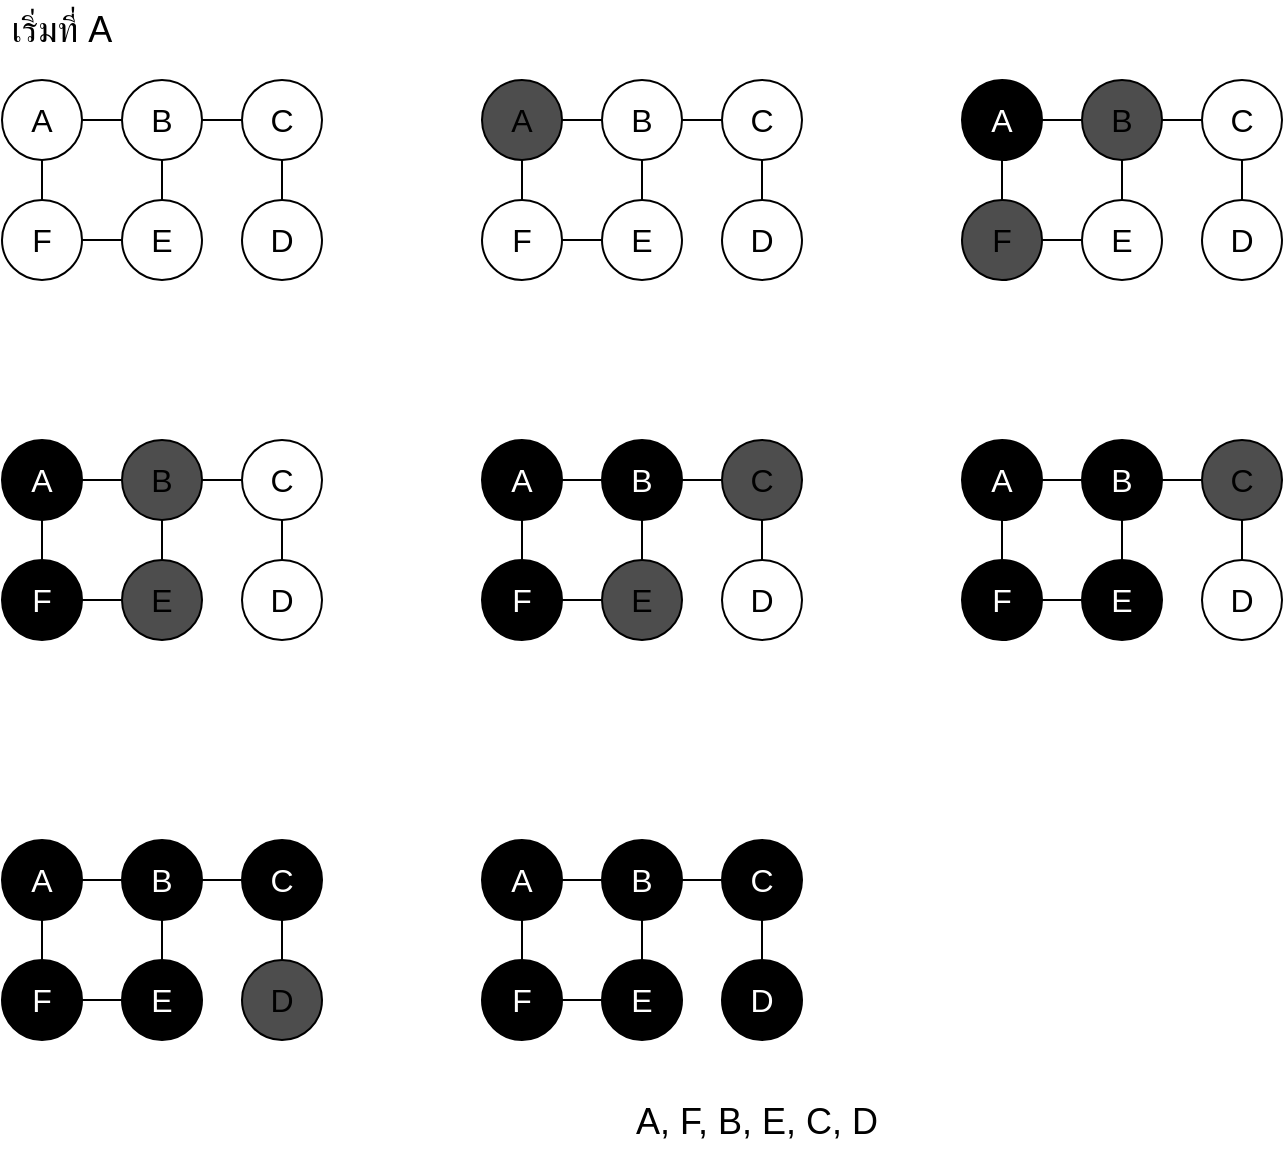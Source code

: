 <mxfile>
    <diagram id="ZLa0qKlWIIKGtb5DH9_w" name="Page-1">
        <mxGraphModel dx="1095" dy="686" grid="0" gridSize="10" guides="1" tooltips="1" connect="1" arrows="1" fold="1" page="1" pageScale="1" pageWidth="850" pageHeight="1100" background="#ffffff" math="0" shadow="0">
            <root>
                <mxCell id="0"/>
                <mxCell id="1" parent="0"/>
                <mxCell id="18" style="edgeStyle=none;html=1;exitX=1;exitY=0.5;exitDx=0;exitDy=0;entryX=0;entryY=0.5;entryDx=0;entryDy=0;strokeColor=#000000;fontSize=18;fontColor=#000000;endArrow=none;endFill=0;" edge="1" parent="1" source="2" target="4">
                    <mxGeometry relative="1" as="geometry"/>
                </mxCell>
                <mxCell id="2" value="&lt;font color=&quot;#000000&quot; size=&quot;3&quot;&gt;B&lt;/font&gt;" style="ellipse;whiteSpace=wrap;html=1;aspect=fixed;fillColor=#FFFFFF;strokeColor=#000000;" vertex="1" parent="1">
                    <mxGeometry x="380" y="60" width="40" height="40" as="geometry"/>
                </mxCell>
                <mxCell id="20" style="edgeStyle=none;html=1;exitX=1;exitY=0.5;exitDx=0;exitDy=0;entryX=0;entryY=0.5;entryDx=0;entryDy=0;strokeColor=#000000;fontSize=18;fontColor=#000000;endArrow=none;endFill=0;" edge="1" parent="1" source="3" target="2">
                    <mxGeometry relative="1" as="geometry"/>
                </mxCell>
                <mxCell id="21" style="edgeStyle=none;html=1;exitX=0.5;exitY=1;exitDx=0;exitDy=0;entryX=0.5;entryY=0;entryDx=0;entryDy=0;strokeColor=#000000;fontSize=18;fontColor=#000000;endArrow=none;endFill=0;" edge="1" parent="1" source="3" target="5">
                    <mxGeometry relative="1" as="geometry"/>
                </mxCell>
                <mxCell id="3" value="&lt;font color=&quot;#000000&quot; size=&quot;3&quot;&gt;A&lt;/font&gt;" style="ellipse;whiteSpace=wrap;html=1;aspect=fixed;fillColor=#4D4D4D;strokeColor=#000000;" vertex="1" parent="1">
                    <mxGeometry x="320" y="60" width="40" height="40" as="geometry"/>
                </mxCell>
                <mxCell id="15" style="edgeStyle=none;html=1;exitX=0.5;exitY=1;exitDx=0;exitDy=0;entryX=0.5;entryY=0;entryDx=0;entryDy=0;strokeColor=#000000;fontSize=18;fontColor=#000000;endArrow=none;endFill=0;" edge="1" parent="1" source="4" target="7">
                    <mxGeometry relative="1" as="geometry"/>
                </mxCell>
                <mxCell id="4" value="&lt;font size=&quot;3&quot; color=&quot;#000000&quot;&gt;C&lt;/font&gt;" style="ellipse;whiteSpace=wrap;html=1;aspect=fixed;fillColor=#FFFFFF;strokeColor=#000000;" vertex="1" parent="1">
                    <mxGeometry x="440" y="60" width="40" height="40" as="geometry"/>
                </mxCell>
                <mxCell id="22" style="edgeStyle=none;html=1;exitX=1;exitY=0.5;exitDx=0;exitDy=0;entryX=0;entryY=0.5;entryDx=0;entryDy=0;strokeColor=#000000;fontSize=18;fontColor=#000000;endArrow=none;endFill=0;" edge="1" parent="1" source="5" target="6">
                    <mxGeometry relative="1" as="geometry"/>
                </mxCell>
                <mxCell id="5" value="&lt;font color=&quot;#000000&quot; size=&quot;3&quot;&gt;F&lt;/font&gt;" style="ellipse;whiteSpace=wrap;html=1;aspect=fixed;fillColor=#FFFFFF;strokeColor=#000000;" vertex="1" parent="1">
                    <mxGeometry x="320" y="120" width="40" height="40" as="geometry"/>
                </mxCell>
                <mxCell id="23" style="edgeStyle=none;html=1;exitX=0.5;exitY=0;exitDx=0;exitDy=0;entryX=0.5;entryY=1;entryDx=0;entryDy=0;strokeColor=#000000;fontSize=18;fontColor=#000000;endArrow=none;endFill=0;" edge="1" parent="1" source="6" target="2">
                    <mxGeometry relative="1" as="geometry"/>
                </mxCell>
                <mxCell id="6" value="&lt;font color=&quot;#000000&quot; size=&quot;3&quot;&gt;E&lt;/font&gt;" style="ellipse;whiteSpace=wrap;html=1;aspect=fixed;fillColor=#FFFFFF;strokeColor=#000000;" vertex="1" parent="1">
                    <mxGeometry x="380" y="120" width="40" height="40" as="geometry"/>
                </mxCell>
                <mxCell id="7" value="&lt;font color=&quot;#000000&quot; size=&quot;3&quot;&gt;D&lt;/font&gt;" style="ellipse;whiteSpace=wrap;html=1;aspect=fixed;fillColor=#FFFFFF;strokeColor=#000000;" vertex="1" parent="1">
                    <mxGeometry x="440" y="120" width="40" height="40" as="geometry"/>
                </mxCell>
                <mxCell id="26" style="edgeStyle=none;html=1;exitX=1;exitY=0.5;exitDx=0;exitDy=0;entryX=0;entryY=0.5;entryDx=0;entryDy=0;strokeColor=#000000;fontSize=18;fontColor=#000000;endArrow=none;endFill=0;" edge="1" parent="1" source="27" target="32">
                    <mxGeometry relative="1" as="geometry"/>
                </mxCell>
                <mxCell id="27" value="&lt;font color=&quot;#000000&quot; size=&quot;3&quot;&gt;B&lt;/font&gt;" style="ellipse;whiteSpace=wrap;html=1;aspect=fixed;fillColor=#4D4D4D;strokeColor=#000000;" vertex="1" parent="1">
                    <mxGeometry x="620" y="60" width="40" height="40" as="geometry"/>
                </mxCell>
                <mxCell id="28" style="edgeStyle=none;html=1;exitX=1;exitY=0.5;exitDx=0;exitDy=0;entryX=0;entryY=0.5;entryDx=0;entryDy=0;strokeColor=#000000;fontSize=18;fontColor=#000000;endArrow=none;endFill=0;" edge="1" parent="1" source="30" target="27">
                    <mxGeometry relative="1" as="geometry"/>
                </mxCell>
                <mxCell id="29" style="edgeStyle=none;html=1;exitX=0.5;exitY=1;exitDx=0;exitDy=0;entryX=0.5;entryY=0;entryDx=0;entryDy=0;strokeColor=#000000;fontSize=18;fontColor=#000000;endArrow=none;endFill=0;" edge="1" parent="1" source="30" target="34">
                    <mxGeometry relative="1" as="geometry"/>
                </mxCell>
                <mxCell id="30" value="&lt;font color=&quot;#ffffff&quot; size=&quot;3&quot;&gt;A&lt;/font&gt;" style="ellipse;whiteSpace=wrap;html=1;aspect=fixed;fillColor=#000000;strokeColor=#000000;" vertex="1" parent="1">
                    <mxGeometry x="560" y="60" width="40" height="40" as="geometry"/>
                </mxCell>
                <mxCell id="31" style="edgeStyle=none;html=1;exitX=0.5;exitY=1;exitDx=0;exitDy=0;entryX=0.5;entryY=0;entryDx=0;entryDy=0;strokeColor=#000000;fontSize=18;fontColor=#000000;endArrow=none;endFill=0;" edge="1" parent="1" source="32" target="37">
                    <mxGeometry relative="1" as="geometry"/>
                </mxCell>
                <mxCell id="32" value="&lt;font size=&quot;3&quot; color=&quot;#000000&quot;&gt;C&lt;/font&gt;" style="ellipse;whiteSpace=wrap;html=1;aspect=fixed;fillColor=#FFFFFF;strokeColor=#000000;" vertex="1" parent="1">
                    <mxGeometry x="680" y="60" width="40" height="40" as="geometry"/>
                </mxCell>
                <mxCell id="33" style="edgeStyle=none;html=1;exitX=1;exitY=0.5;exitDx=0;exitDy=0;entryX=0;entryY=0.5;entryDx=0;entryDy=0;strokeColor=#000000;fontSize=18;fontColor=#000000;endArrow=none;endFill=0;" edge="1" parent="1" source="34" target="36">
                    <mxGeometry relative="1" as="geometry"/>
                </mxCell>
                <mxCell id="34" value="&lt;font color=&quot;#000000&quot; size=&quot;3&quot;&gt;F&lt;/font&gt;" style="ellipse;whiteSpace=wrap;html=1;aspect=fixed;fillColor=#4D4D4D;strokeColor=#000000;" vertex="1" parent="1">
                    <mxGeometry x="560" y="120" width="40" height="40" as="geometry"/>
                </mxCell>
                <mxCell id="35" style="edgeStyle=none;html=1;exitX=0.5;exitY=0;exitDx=0;exitDy=0;entryX=0.5;entryY=1;entryDx=0;entryDy=0;strokeColor=#000000;fontSize=18;fontColor=#000000;endArrow=none;endFill=0;" edge="1" parent="1" source="36" target="27">
                    <mxGeometry relative="1" as="geometry"/>
                </mxCell>
                <mxCell id="36" value="&lt;font color=&quot;#000000&quot; size=&quot;3&quot;&gt;E&lt;/font&gt;" style="ellipse;whiteSpace=wrap;html=1;aspect=fixed;fillColor=#FFFFFF;strokeColor=#000000;" vertex="1" parent="1">
                    <mxGeometry x="620" y="120" width="40" height="40" as="geometry"/>
                </mxCell>
                <mxCell id="37" value="&lt;font color=&quot;#000000&quot; size=&quot;3&quot;&gt;D&lt;/font&gt;" style="ellipse;whiteSpace=wrap;html=1;aspect=fixed;fillColor=#FFFFFF;strokeColor=#000000;" vertex="1" parent="1">
                    <mxGeometry x="680" y="120" width="40" height="40" as="geometry"/>
                </mxCell>
                <mxCell id="40" style="edgeStyle=none;html=1;exitX=1;exitY=0.5;exitDx=0;exitDy=0;entryX=0;entryY=0.5;entryDx=0;entryDy=0;strokeColor=#000000;fontSize=18;fontColor=#000000;endArrow=none;endFill=0;" edge="1" parent="1" source="41" target="46">
                    <mxGeometry relative="1" as="geometry"/>
                </mxCell>
                <mxCell id="41" value="&lt;font color=&quot;#000000&quot; size=&quot;3&quot;&gt;B&lt;/font&gt;" style="ellipse;whiteSpace=wrap;html=1;aspect=fixed;fillColor=#4D4D4D;strokeColor=#000000;" vertex="1" parent="1">
                    <mxGeometry x="140" y="240" width="40" height="40" as="geometry"/>
                </mxCell>
                <mxCell id="42" style="edgeStyle=none;html=1;exitX=1;exitY=0.5;exitDx=0;exitDy=0;entryX=0;entryY=0.5;entryDx=0;entryDy=0;strokeColor=#000000;fontSize=18;fontColor=#000000;endArrow=none;endFill=0;" edge="1" parent="1" source="44" target="41">
                    <mxGeometry relative="1" as="geometry"/>
                </mxCell>
                <mxCell id="43" style="edgeStyle=none;html=1;exitX=0.5;exitY=1;exitDx=0;exitDy=0;entryX=0.5;entryY=0;entryDx=0;entryDy=0;strokeColor=#000000;fontSize=18;fontColor=#000000;endArrow=none;endFill=0;" edge="1" parent="1" source="44" target="48">
                    <mxGeometry relative="1" as="geometry"/>
                </mxCell>
                <mxCell id="44" value="&lt;font size=&quot;3&quot;&gt;A&lt;/font&gt;" style="ellipse;whiteSpace=wrap;html=1;aspect=fixed;fillColor=#000000;strokeColor=#000000;fontColor=#FFFFFF;" vertex="1" parent="1">
                    <mxGeometry x="80" y="240" width="40" height="40" as="geometry"/>
                </mxCell>
                <mxCell id="45" style="edgeStyle=none;html=1;exitX=0.5;exitY=1;exitDx=0;exitDy=0;entryX=0.5;entryY=0;entryDx=0;entryDy=0;strokeColor=#000000;fontSize=18;fontColor=#000000;endArrow=none;endFill=0;" edge="1" parent="1" source="46" target="51">
                    <mxGeometry relative="1" as="geometry"/>
                </mxCell>
                <mxCell id="46" value="&lt;font size=&quot;3&quot; color=&quot;#000000&quot;&gt;C&lt;/font&gt;" style="ellipse;whiteSpace=wrap;html=1;aspect=fixed;fillColor=#FFFFFF;strokeColor=#000000;" vertex="1" parent="1">
                    <mxGeometry x="200" y="240" width="40" height="40" as="geometry"/>
                </mxCell>
                <mxCell id="47" style="edgeStyle=none;html=1;exitX=1;exitY=0.5;exitDx=0;exitDy=0;entryX=0;entryY=0.5;entryDx=0;entryDy=0;strokeColor=#000000;fontSize=18;fontColor=#000000;endArrow=none;endFill=0;" edge="1" parent="1" source="48" target="50">
                    <mxGeometry relative="1" as="geometry"/>
                </mxCell>
                <mxCell id="48" value="&lt;font size=&quot;3&quot;&gt;F&lt;/font&gt;" style="ellipse;whiteSpace=wrap;html=1;aspect=fixed;fillColor=#000000;strokeColor=#000000;fontColor=#FFFFFF;" vertex="1" parent="1">
                    <mxGeometry x="80" y="300" width="40" height="40" as="geometry"/>
                </mxCell>
                <mxCell id="49" style="edgeStyle=none;html=1;exitX=0.5;exitY=0;exitDx=0;exitDy=0;entryX=0.5;entryY=1;entryDx=0;entryDy=0;strokeColor=#000000;fontSize=18;fontColor=#000000;endArrow=none;endFill=0;" edge="1" parent="1" source="50" target="41">
                    <mxGeometry relative="1" as="geometry"/>
                </mxCell>
                <mxCell id="50" value="&lt;font color=&quot;#000000&quot; size=&quot;3&quot;&gt;E&lt;/font&gt;" style="ellipse;whiteSpace=wrap;html=1;aspect=fixed;fillColor=#4D4D4D;strokeColor=#000000;" vertex="1" parent="1">
                    <mxGeometry x="140" y="300" width="40" height="40" as="geometry"/>
                </mxCell>
                <mxCell id="51" value="&lt;font color=&quot;#000000&quot; size=&quot;3&quot;&gt;D&lt;/font&gt;" style="ellipse;whiteSpace=wrap;html=1;aspect=fixed;fillColor=#FFFFFF;strokeColor=#000000;" vertex="1" parent="1">
                    <mxGeometry x="200" y="300" width="40" height="40" as="geometry"/>
                </mxCell>
                <mxCell id="54" style="edgeStyle=none;html=1;exitX=1;exitY=0.5;exitDx=0;exitDy=0;entryX=0;entryY=0.5;entryDx=0;entryDy=0;strokeColor=#000000;fontSize=18;fontColor=#000000;endArrow=none;endFill=0;" edge="1" parent="1" source="55" target="60">
                    <mxGeometry relative="1" as="geometry"/>
                </mxCell>
                <mxCell id="55" value="&lt;font color=&quot;#000000&quot; size=&quot;3&quot;&gt;B&lt;/font&gt;" style="ellipse;whiteSpace=wrap;html=1;aspect=fixed;fillColor=#FFFFFF;strokeColor=#000000;" vertex="1" parent="1">
                    <mxGeometry x="140" y="60" width="40" height="40" as="geometry"/>
                </mxCell>
                <mxCell id="56" style="edgeStyle=none;html=1;exitX=1;exitY=0.5;exitDx=0;exitDy=0;entryX=0;entryY=0.5;entryDx=0;entryDy=0;strokeColor=#000000;fontSize=18;fontColor=#000000;endArrow=none;endFill=0;" edge="1" parent="1" source="58" target="55">
                    <mxGeometry relative="1" as="geometry"/>
                </mxCell>
                <mxCell id="57" style="edgeStyle=none;html=1;exitX=0.5;exitY=1;exitDx=0;exitDy=0;entryX=0.5;entryY=0;entryDx=0;entryDy=0;strokeColor=#000000;fontSize=18;fontColor=#000000;endArrow=none;endFill=0;" edge="1" parent="1" source="58" target="62">
                    <mxGeometry relative="1" as="geometry"/>
                </mxCell>
                <mxCell id="58" value="&lt;font color=&quot;#000000&quot; size=&quot;3&quot;&gt;A&lt;/font&gt;" style="ellipse;whiteSpace=wrap;html=1;aspect=fixed;fillColor=#FFFFFF;strokeColor=#000000;" vertex="1" parent="1">
                    <mxGeometry x="80" y="60" width="40" height="40" as="geometry"/>
                </mxCell>
                <mxCell id="59" style="edgeStyle=none;html=1;exitX=0.5;exitY=1;exitDx=0;exitDy=0;entryX=0.5;entryY=0;entryDx=0;entryDy=0;strokeColor=#000000;fontSize=18;fontColor=#000000;endArrow=none;endFill=0;" edge="1" parent="1" source="60" target="65">
                    <mxGeometry relative="1" as="geometry"/>
                </mxCell>
                <mxCell id="60" value="&lt;font size=&quot;3&quot; color=&quot;#000000&quot;&gt;C&lt;/font&gt;" style="ellipse;whiteSpace=wrap;html=1;aspect=fixed;fillColor=#FFFFFF;strokeColor=#000000;" vertex="1" parent="1">
                    <mxGeometry x="200" y="60" width="40" height="40" as="geometry"/>
                </mxCell>
                <mxCell id="61" style="edgeStyle=none;html=1;exitX=1;exitY=0.5;exitDx=0;exitDy=0;entryX=0;entryY=0.5;entryDx=0;entryDy=0;strokeColor=#000000;fontSize=18;fontColor=#000000;endArrow=none;endFill=0;" edge="1" parent="1" source="62" target="64">
                    <mxGeometry relative="1" as="geometry"/>
                </mxCell>
                <mxCell id="62" value="&lt;font color=&quot;#000000&quot; size=&quot;3&quot;&gt;F&lt;/font&gt;" style="ellipse;whiteSpace=wrap;html=1;aspect=fixed;fillColor=#FFFFFF;strokeColor=#000000;" vertex="1" parent="1">
                    <mxGeometry x="80" y="120" width="40" height="40" as="geometry"/>
                </mxCell>
                <mxCell id="63" style="edgeStyle=none;html=1;exitX=0.5;exitY=0;exitDx=0;exitDy=0;entryX=0.5;entryY=1;entryDx=0;entryDy=0;strokeColor=#000000;fontSize=18;fontColor=#000000;endArrow=none;endFill=0;" edge="1" parent="1" source="64" target="55">
                    <mxGeometry relative="1" as="geometry"/>
                </mxCell>
                <mxCell id="64" value="&lt;font color=&quot;#000000&quot; size=&quot;3&quot;&gt;E&lt;/font&gt;" style="ellipse;whiteSpace=wrap;html=1;aspect=fixed;fillColor=#FFFFFF;strokeColor=#000000;" vertex="1" parent="1">
                    <mxGeometry x="140" y="120" width="40" height="40" as="geometry"/>
                </mxCell>
                <mxCell id="65" value="&lt;font color=&quot;#000000&quot; size=&quot;3&quot;&gt;D&lt;/font&gt;" style="ellipse;whiteSpace=wrap;html=1;aspect=fixed;fillColor=#FFFFFF;strokeColor=#000000;" vertex="1" parent="1">
                    <mxGeometry x="200" y="120" width="40" height="40" as="geometry"/>
                </mxCell>
                <mxCell id="80" value="&lt;font color=&quot;#000000&quot;&gt;เริ่มที่ A&lt;/font&gt;" style="text;strokeColor=none;align=center;fillColor=none;html=1;verticalAlign=middle;whiteSpace=wrap;rounded=0;fontSize=18;fontColor=#FFFFFF;" vertex="1" parent="1">
                    <mxGeometry x="80" y="20" width="60" height="30" as="geometry"/>
                </mxCell>
                <mxCell id="83" style="edgeStyle=none;html=1;exitX=1;exitY=0.5;exitDx=0;exitDy=0;entryX=0;entryY=0.5;entryDx=0;entryDy=0;strokeColor=#000000;fontSize=18;fontColor=#000000;endArrow=none;endFill=0;" edge="1" parent="1" source="84" target="89">
                    <mxGeometry relative="1" as="geometry"/>
                </mxCell>
                <mxCell id="84" value="&lt;font size=&quot;3&quot;&gt;B&lt;/font&gt;" style="ellipse;whiteSpace=wrap;html=1;aspect=fixed;fillColor=#000000;strokeColor=#000000;fontColor=#FFFFFF;" vertex="1" parent="1">
                    <mxGeometry x="380" y="240" width="40" height="40" as="geometry"/>
                </mxCell>
                <mxCell id="85" style="edgeStyle=none;html=1;exitX=1;exitY=0.5;exitDx=0;exitDy=0;entryX=0;entryY=0.5;entryDx=0;entryDy=0;strokeColor=#000000;fontSize=18;fontColor=#000000;endArrow=none;endFill=0;" edge="1" parent="1" source="87" target="84">
                    <mxGeometry relative="1" as="geometry"/>
                </mxCell>
                <mxCell id="86" style="edgeStyle=none;html=1;exitX=0.5;exitY=1;exitDx=0;exitDy=0;entryX=0.5;entryY=0;entryDx=0;entryDy=0;strokeColor=#000000;fontSize=18;fontColor=#000000;endArrow=none;endFill=0;" edge="1" parent="1" source="87" target="91">
                    <mxGeometry relative="1" as="geometry"/>
                </mxCell>
                <mxCell id="87" value="&lt;font size=&quot;3&quot;&gt;A&lt;/font&gt;" style="ellipse;whiteSpace=wrap;html=1;aspect=fixed;fillColor=#000000;strokeColor=#000000;fontColor=#FFFFFF;" vertex="1" parent="1">
                    <mxGeometry x="320" y="240" width="40" height="40" as="geometry"/>
                </mxCell>
                <mxCell id="88" style="edgeStyle=none;html=1;exitX=0.5;exitY=1;exitDx=0;exitDy=0;entryX=0.5;entryY=0;entryDx=0;entryDy=0;strokeColor=#000000;fontSize=18;fontColor=#000000;endArrow=none;endFill=0;" edge="1" parent="1" source="89" target="94">
                    <mxGeometry relative="1" as="geometry"/>
                </mxCell>
                <mxCell id="89" value="&lt;font size=&quot;3&quot; color=&quot;#000000&quot;&gt;C&lt;/font&gt;" style="ellipse;whiteSpace=wrap;html=1;aspect=fixed;fillColor=#4D4D4D;strokeColor=#000000;" vertex="1" parent="1">
                    <mxGeometry x="440" y="240" width="40" height="40" as="geometry"/>
                </mxCell>
                <mxCell id="90" style="edgeStyle=none;html=1;exitX=1;exitY=0.5;exitDx=0;exitDy=0;entryX=0;entryY=0.5;entryDx=0;entryDy=0;strokeColor=#000000;fontSize=18;fontColor=#000000;endArrow=none;endFill=0;" edge="1" parent="1" source="91" target="93">
                    <mxGeometry relative="1" as="geometry"/>
                </mxCell>
                <mxCell id="91" value="&lt;font size=&quot;3&quot;&gt;F&lt;/font&gt;" style="ellipse;whiteSpace=wrap;html=1;aspect=fixed;fillColor=#000000;strokeColor=#000000;fontColor=#FFFFFF;" vertex="1" parent="1">
                    <mxGeometry x="320" y="300" width="40" height="40" as="geometry"/>
                </mxCell>
                <mxCell id="92" style="edgeStyle=none;html=1;exitX=0.5;exitY=0;exitDx=0;exitDy=0;entryX=0.5;entryY=1;entryDx=0;entryDy=0;strokeColor=#000000;fontSize=18;fontColor=#000000;endArrow=none;endFill=0;" edge="1" parent="1" source="93" target="84">
                    <mxGeometry relative="1" as="geometry"/>
                </mxCell>
                <mxCell id="93" value="&lt;font color=&quot;#000000&quot; size=&quot;3&quot;&gt;E&lt;/font&gt;" style="ellipse;whiteSpace=wrap;html=1;aspect=fixed;fillColor=#4D4D4D;strokeColor=#000000;" vertex="1" parent="1">
                    <mxGeometry x="380" y="300" width="40" height="40" as="geometry"/>
                </mxCell>
                <mxCell id="94" value="&lt;font color=&quot;#000000&quot; size=&quot;3&quot;&gt;D&lt;/font&gt;" style="ellipse;whiteSpace=wrap;html=1;aspect=fixed;fillColor=#FFFFFF;strokeColor=#000000;" vertex="1" parent="1">
                    <mxGeometry x="440" y="300" width="40" height="40" as="geometry"/>
                </mxCell>
                <mxCell id="97" style="edgeStyle=none;html=1;exitX=1;exitY=0.5;exitDx=0;exitDy=0;entryX=0;entryY=0.5;entryDx=0;entryDy=0;strokeColor=#000000;fontSize=18;fontColor=#000000;endArrow=none;endFill=0;" edge="1" parent="1" source="98" target="103">
                    <mxGeometry relative="1" as="geometry"/>
                </mxCell>
                <mxCell id="98" value="&lt;font size=&quot;3&quot;&gt;B&lt;/font&gt;" style="ellipse;whiteSpace=wrap;html=1;aspect=fixed;fillColor=#000000;strokeColor=#000000;fontColor=#FFFFFF;" vertex="1" parent="1">
                    <mxGeometry x="620" y="240" width="40" height="40" as="geometry"/>
                </mxCell>
                <mxCell id="99" style="edgeStyle=none;html=1;exitX=1;exitY=0.5;exitDx=0;exitDy=0;entryX=0;entryY=0.5;entryDx=0;entryDy=0;strokeColor=#000000;fontSize=18;fontColor=#000000;endArrow=none;endFill=0;" edge="1" parent="1" source="101" target="98">
                    <mxGeometry relative="1" as="geometry"/>
                </mxCell>
                <mxCell id="100" style="edgeStyle=none;html=1;exitX=0.5;exitY=1;exitDx=0;exitDy=0;entryX=0.5;entryY=0;entryDx=0;entryDy=0;strokeColor=#000000;fontSize=18;fontColor=#000000;endArrow=none;endFill=0;" edge="1" parent="1" source="101" target="105">
                    <mxGeometry relative="1" as="geometry"/>
                </mxCell>
                <mxCell id="101" value="&lt;font size=&quot;3&quot;&gt;A&lt;/font&gt;" style="ellipse;whiteSpace=wrap;html=1;aspect=fixed;fillColor=#000000;strokeColor=#000000;fontColor=#FFFFFF;" vertex="1" parent="1">
                    <mxGeometry x="560" y="240" width="40" height="40" as="geometry"/>
                </mxCell>
                <mxCell id="102" style="edgeStyle=none;html=1;exitX=0.5;exitY=1;exitDx=0;exitDy=0;entryX=0.5;entryY=0;entryDx=0;entryDy=0;strokeColor=#000000;fontSize=18;fontColor=#000000;endArrow=none;endFill=0;" edge="1" parent="1" source="103" target="108">
                    <mxGeometry relative="1" as="geometry"/>
                </mxCell>
                <mxCell id="103" value="&lt;font size=&quot;3&quot; color=&quot;#000000&quot;&gt;C&lt;/font&gt;" style="ellipse;whiteSpace=wrap;html=1;aspect=fixed;fillColor=#4D4D4D;strokeColor=#000000;" vertex="1" parent="1">
                    <mxGeometry x="680" y="240" width="40" height="40" as="geometry"/>
                </mxCell>
                <mxCell id="104" style="edgeStyle=none;html=1;exitX=1;exitY=0.5;exitDx=0;exitDy=0;entryX=0;entryY=0.5;entryDx=0;entryDy=0;strokeColor=#000000;fontSize=18;fontColor=#000000;endArrow=none;endFill=0;" edge="1" parent="1" source="105" target="107">
                    <mxGeometry relative="1" as="geometry"/>
                </mxCell>
                <mxCell id="105" value="&lt;font size=&quot;3&quot;&gt;F&lt;/font&gt;" style="ellipse;whiteSpace=wrap;html=1;aspect=fixed;fillColor=#000000;strokeColor=#000000;fontColor=#FFFFFF;" vertex="1" parent="1">
                    <mxGeometry x="560" y="300" width="40" height="40" as="geometry"/>
                </mxCell>
                <mxCell id="106" style="edgeStyle=none;html=1;exitX=0.5;exitY=0;exitDx=0;exitDy=0;entryX=0.5;entryY=1;entryDx=0;entryDy=0;strokeColor=#000000;fontSize=18;fontColor=#000000;endArrow=none;endFill=0;" edge="1" parent="1" source="107" target="98">
                    <mxGeometry relative="1" as="geometry"/>
                </mxCell>
                <mxCell id="107" value="&lt;font size=&quot;3&quot;&gt;E&lt;/font&gt;" style="ellipse;whiteSpace=wrap;html=1;aspect=fixed;fillColor=#000000;strokeColor=#000000;fontColor=#FFFFFF;" vertex="1" parent="1">
                    <mxGeometry x="620" y="300" width="40" height="40" as="geometry"/>
                </mxCell>
                <mxCell id="108" value="&lt;font color=&quot;#000000&quot; size=&quot;3&quot;&gt;D&lt;/font&gt;" style="ellipse;whiteSpace=wrap;html=1;aspect=fixed;fillColor=#FFFFFF;strokeColor=#000000;" vertex="1" parent="1">
                    <mxGeometry x="680" y="300" width="40" height="40" as="geometry"/>
                </mxCell>
                <mxCell id="111" style="edgeStyle=none;html=1;exitX=1;exitY=0.5;exitDx=0;exitDy=0;entryX=0;entryY=0.5;entryDx=0;entryDy=0;strokeColor=#000000;fontSize=18;fontColor=#000000;endArrow=none;endFill=0;" edge="1" parent="1" source="112" target="117">
                    <mxGeometry relative="1" as="geometry"/>
                </mxCell>
                <mxCell id="112" value="&lt;font size=&quot;3&quot;&gt;B&lt;/font&gt;" style="ellipse;whiteSpace=wrap;html=1;aspect=fixed;fillColor=#000000;strokeColor=#000000;fontColor=#FFFFFF;" vertex="1" parent="1">
                    <mxGeometry x="140" y="440" width="40" height="40" as="geometry"/>
                </mxCell>
                <mxCell id="113" style="edgeStyle=none;html=1;exitX=1;exitY=0.5;exitDx=0;exitDy=0;entryX=0;entryY=0.5;entryDx=0;entryDy=0;strokeColor=#000000;fontSize=18;fontColor=#000000;endArrow=none;endFill=0;" edge="1" parent="1" source="115" target="112">
                    <mxGeometry relative="1" as="geometry"/>
                </mxCell>
                <mxCell id="114" style="edgeStyle=none;html=1;exitX=0.5;exitY=1;exitDx=0;exitDy=0;entryX=0.5;entryY=0;entryDx=0;entryDy=0;strokeColor=#000000;fontSize=18;fontColor=#000000;endArrow=none;endFill=0;" edge="1" parent="1" source="115" target="119">
                    <mxGeometry relative="1" as="geometry"/>
                </mxCell>
                <mxCell id="115" value="&lt;font size=&quot;3&quot;&gt;A&lt;/font&gt;" style="ellipse;whiteSpace=wrap;html=1;aspect=fixed;fillColor=#000000;strokeColor=#000000;fontColor=#FFFFFF;" vertex="1" parent="1">
                    <mxGeometry x="80" y="440" width="40" height="40" as="geometry"/>
                </mxCell>
                <mxCell id="116" style="edgeStyle=none;html=1;exitX=0.5;exitY=1;exitDx=0;exitDy=0;entryX=0.5;entryY=0;entryDx=0;entryDy=0;strokeColor=#000000;fontSize=18;fontColor=#000000;endArrow=none;endFill=0;" edge="1" parent="1" source="117" target="122">
                    <mxGeometry relative="1" as="geometry"/>
                </mxCell>
                <mxCell id="117" value="&lt;font size=&quot;3&quot;&gt;C&lt;/font&gt;" style="ellipse;whiteSpace=wrap;html=1;aspect=fixed;fillColor=#000000;strokeColor=#000000;fontColor=#FFFFFF;" vertex="1" parent="1">
                    <mxGeometry x="200" y="440" width="40" height="40" as="geometry"/>
                </mxCell>
                <mxCell id="118" style="edgeStyle=none;html=1;exitX=1;exitY=0.5;exitDx=0;exitDy=0;entryX=0;entryY=0.5;entryDx=0;entryDy=0;strokeColor=#000000;fontSize=18;fontColor=#000000;endArrow=none;endFill=0;" edge="1" parent="1" source="119" target="121">
                    <mxGeometry relative="1" as="geometry"/>
                </mxCell>
                <mxCell id="119" value="&lt;font size=&quot;3&quot;&gt;F&lt;/font&gt;" style="ellipse;whiteSpace=wrap;html=1;aspect=fixed;fillColor=#000000;strokeColor=#000000;fontColor=#FFFFFF;" vertex="1" parent="1">
                    <mxGeometry x="80" y="500" width="40" height="40" as="geometry"/>
                </mxCell>
                <mxCell id="120" style="edgeStyle=none;html=1;exitX=0.5;exitY=0;exitDx=0;exitDy=0;entryX=0.5;entryY=1;entryDx=0;entryDy=0;strokeColor=#000000;fontSize=18;fontColor=#000000;endArrow=none;endFill=0;" edge="1" parent="1" source="121" target="112">
                    <mxGeometry relative="1" as="geometry"/>
                </mxCell>
                <mxCell id="121" value="&lt;font size=&quot;3&quot;&gt;E&lt;/font&gt;" style="ellipse;whiteSpace=wrap;html=1;aspect=fixed;fillColor=#000000;strokeColor=#000000;fontColor=#FFFFFF;" vertex="1" parent="1">
                    <mxGeometry x="140" y="500" width="40" height="40" as="geometry"/>
                </mxCell>
                <mxCell id="122" value="&lt;font color=&quot;#000000&quot; size=&quot;3&quot;&gt;D&lt;/font&gt;" style="ellipse;whiteSpace=wrap;html=1;aspect=fixed;fillColor=#4D4D4D;strokeColor=#000000;" vertex="1" parent="1">
                    <mxGeometry x="200" y="500" width="40" height="40" as="geometry"/>
                </mxCell>
                <mxCell id="125" style="edgeStyle=none;html=1;exitX=1;exitY=0.5;exitDx=0;exitDy=0;entryX=0;entryY=0.5;entryDx=0;entryDy=0;strokeColor=#000000;fontSize=18;fontColor=#000000;endArrow=none;endFill=0;" edge="1" parent="1" source="126" target="131">
                    <mxGeometry relative="1" as="geometry"/>
                </mxCell>
                <mxCell id="126" value="&lt;font size=&quot;3&quot;&gt;B&lt;/font&gt;" style="ellipse;whiteSpace=wrap;html=1;aspect=fixed;fillColor=#000000;strokeColor=#000000;fontColor=#FFFFFF;" vertex="1" parent="1">
                    <mxGeometry x="380" y="440" width="40" height="40" as="geometry"/>
                </mxCell>
                <mxCell id="127" style="edgeStyle=none;html=1;exitX=1;exitY=0.5;exitDx=0;exitDy=0;entryX=0;entryY=0.5;entryDx=0;entryDy=0;strokeColor=#000000;fontSize=18;fontColor=#000000;endArrow=none;endFill=0;" edge="1" parent="1" source="129" target="126">
                    <mxGeometry relative="1" as="geometry"/>
                </mxCell>
                <mxCell id="128" style="edgeStyle=none;html=1;exitX=0.5;exitY=1;exitDx=0;exitDy=0;entryX=0.5;entryY=0;entryDx=0;entryDy=0;strokeColor=#000000;fontSize=18;fontColor=#000000;endArrow=none;endFill=0;" edge="1" parent="1" source="129" target="133">
                    <mxGeometry relative="1" as="geometry"/>
                </mxCell>
                <mxCell id="129" value="&lt;font size=&quot;3&quot;&gt;A&lt;/font&gt;" style="ellipse;whiteSpace=wrap;html=1;aspect=fixed;fillColor=#000000;strokeColor=#000000;fontColor=#FFFFFF;" vertex="1" parent="1">
                    <mxGeometry x="320" y="440" width="40" height="40" as="geometry"/>
                </mxCell>
                <mxCell id="130" style="edgeStyle=none;html=1;exitX=0.5;exitY=1;exitDx=0;exitDy=0;entryX=0.5;entryY=0;entryDx=0;entryDy=0;strokeColor=#000000;fontSize=18;fontColor=#000000;endArrow=none;endFill=0;" edge="1" parent="1" source="131" target="136">
                    <mxGeometry relative="1" as="geometry"/>
                </mxCell>
                <mxCell id="131" value="&lt;font size=&quot;3&quot;&gt;C&lt;/font&gt;" style="ellipse;whiteSpace=wrap;html=1;aspect=fixed;fillColor=#000000;strokeColor=#000000;fontColor=#FFFFFF;" vertex="1" parent="1">
                    <mxGeometry x="440" y="440" width="40" height="40" as="geometry"/>
                </mxCell>
                <mxCell id="132" style="edgeStyle=none;html=1;exitX=1;exitY=0.5;exitDx=0;exitDy=0;entryX=0;entryY=0.5;entryDx=0;entryDy=0;strokeColor=#000000;fontSize=18;fontColor=#000000;endArrow=none;endFill=0;" edge="1" parent="1" source="133" target="135">
                    <mxGeometry relative="1" as="geometry"/>
                </mxCell>
                <mxCell id="133" value="&lt;font size=&quot;3&quot;&gt;F&lt;/font&gt;" style="ellipse;whiteSpace=wrap;html=1;aspect=fixed;fillColor=#000000;strokeColor=#000000;fontColor=#FFFFFF;" vertex="1" parent="1">
                    <mxGeometry x="320" y="500" width="40" height="40" as="geometry"/>
                </mxCell>
                <mxCell id="134" style="edgeStyle=none;html=1;exitX=0.5;exitY=0;exitDx=0;exitDy=0;entryX=0.5;entryY=1;entryDx=0;entryDy=0;strokeColor=#000000;fontSize=18;fontColor=#000000;endArrow=none;endFill=0;" edge="1" parent="1" source="135" target="126">
                    <mxGeometry relative="1" as="geometry"/>
                </mxCell>
                <mxCell id="135" value="&lt;font size=&quot;3&quot;&gt;E&lt;/font&gt;" style="ellipse;whiteSpace=wrap;html=1;aspect=fixed;fillColor=#000000;strokeColor=#000000;fontColor=#FFFFFF;" vertex="1" parent="1">
                    <mxGeometry x="380" y="500" width="40" height="40" as="geometry"/>
                </mxCell>
                <mxCell id="136" value="&lt;font size=&quot;3&quot;&gt;D&lt;/font&gt;" style="ellipse;whiteSpace=wrap;html=1;aspect=fixed;fillColor=#000000;strokeColor=#000000;fontColor=#FFFFFF;" vertex="1" parent="1">
                    <mxGeometry x="440" y="500" width="40" height="40" as="geometry"/>
                </mxCell>
                <mxCell id="137" value="&lt;font color=&quot;#000000&quot;&gt;A, F, B, E, C, D&lt;/font&gt;" style="text;strokeColor=none;align=center;fillColor=none;html=1;verticalAlign=middle;whiteSpace=wrap;rounded=0;fontSize=18;fontColor=#FFFFFF;" vertex="1" parent="1">
                    <mxGeometry x="395" y="566" width="125" height="30" as="geometry"/>
                </mxCell>
            </root>
        </mxGraphModel>
    </diagram>
</mxfile>